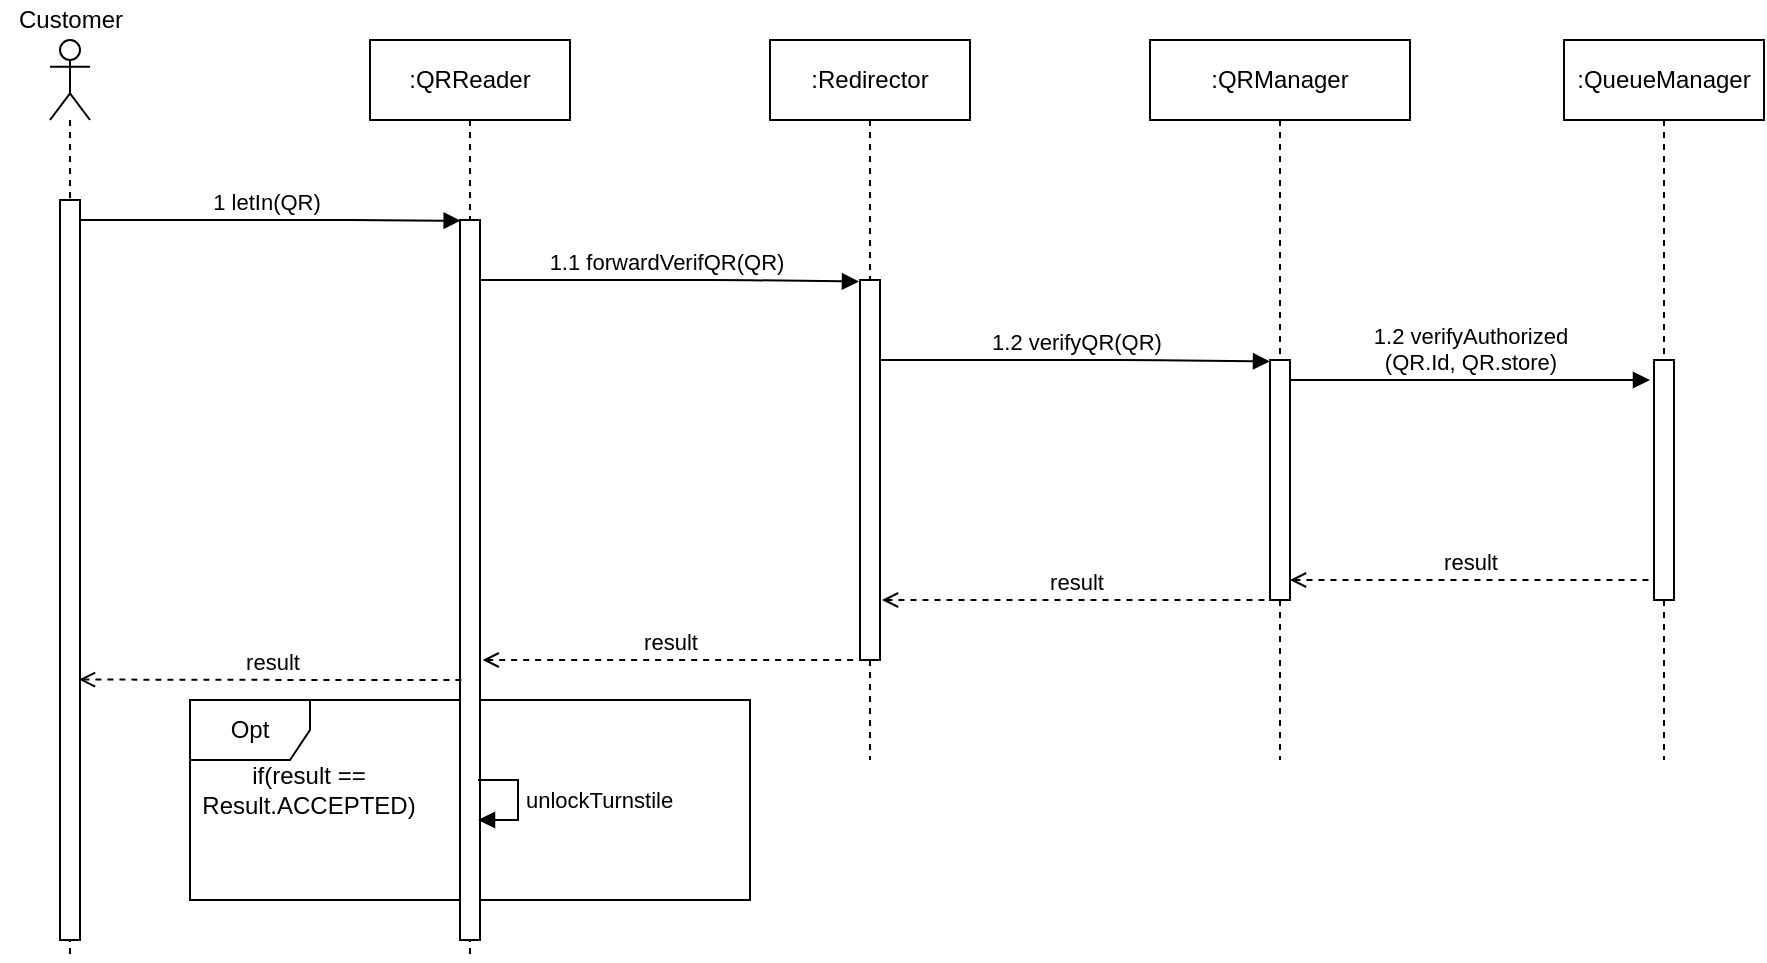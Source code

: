<mxfile version="13.9.9" type="device"><diagram id="3pW1_D6fCtugZRDtGMTi" name="Page-1"><mxGraphModel dx="905" dy="705" grid="1" gridSize="10" guides="1" tooltips="1" connect="1" arrows="1" fold="1" page="1" pageScale="1" pageWidth="827" pageHeight="1169" math="0" shadow="0"><root><mxCell id="0"/><mxCell id="1" parent="0"/><mxCell id="VXokMTatOYehGlSVQJwg-26" value="Opt" style="shape=umlFrame;whiteSpace=wrap;html=1;" parent="1" vertex="1"><mxGeometry x="260" y="370" width="280" height="100" as="geometry"/></mxCell><mxCell id="ByHkQMEVpWtqvZXblwom-11" value="&lt;div&gt;1.1 forwardVerifQR(QR)&lt;/div&gt;" style="html=1;verticalAlign=bottom;endArrow=block;entryX=-0.05;entryY=0.004;entryDx=0;entryDy=0;entryPerimeter=0;" parent="1" target="ByHkQMEVpWtqvZXblwom-12" edge="1"><mxGeometry width="80" relative="1" as="geometry"><mxPoint x="400" y="160" as="sourcePoint"/><mxPoint x="600" y="160" as="targetPoint"/><Array as="points"><mxPoint x="530.5" y="160"/></Array></mxGeometry></mxCell><mxCell id="ByHkQMEVpWtqvZXblwom-9" value="&lt;div&gt;1 letIn(QR)&lt;/div&gt;" style="html=1;verticalAlign=bottom;endArrow=block;entryX=0.033;entryY=0.001;entryDx=0;entryDy=0;entryPerimeter=0;" parent="1" target="ByHkQMEVpWtqvZXblwom-10" edge="1"><mxGeometry width="80" relative="1" as="geometry"><mxPoint x="199.5" y="130" as="sourcePoint"/><mxPoint x="359.5" y="130" as="targetPoint"/><Array as="points"><mxPoint x="330" y="130"/></Array></mxGeometry></mxCell><mxCell id="ByHkQMEVpWtqvZXblwom-1" value="" style="shape=umlLifeline;participant=umlActor;perimeter=lifelinePerimeter;whiteSpace=wrap;html=1;container=1;collapsible=0;recursiveResize=0;verticalAlign=top;spacingTop=36;outlineConnect=0;" parent="1" vertex="1"><mxGeometry x="190" y="40" width="20" height="460" as="geometry"/></mxCell><mxCell id="ByHkQMEVpWtqvZXblwom-8" value="" style="html=1;points=[];perimeter=orthogonalPerimeter;" parent="ByHkQMEVpWtqvZXblwom-1" vertex="1"><mxGeometry x="5" y="80" width="10" height="370" as="geometry"/></mxCell><mxCell id="ByHkQMEVpWtqvZXblwom-2" value="&lt;div&gt;:QRReader&lt;/div&gt;" style="shape=umlLifeline;perimeter=lifelinePerimeter;whiteSpace=wrap;html=1;container=1;collapsible=0;recursiveResize=0;outlineConnect=0;" parent="1" vertex="1"><mxGeometry x="350" y="40" width="100" height="460" as="geometry"/></mxCell><mxCell id="ByHkQMEVpWtqvZXblwom-10" value="" style="html=1;points=[];perimeter=orthogonalPerimeter;" parent="ByHkQMEVpWtqvZXblwom-2" vertex="1"><mxGeometry x="45" y="90" width="10" height="360" as="geometry"/></mxCell><mxCell id="ByHkQMEVpWtqvZXblwom-3" value=":Redirector" style="shape=umlLifeline;perimeter=lifelinePerimeter;whiteSpace=wrap;html=1;container=1;collapsible=0;recursiveResize=0;outlineConnect=0;" parent="1" vertex="1"><mxGeometry x="550" y="40" width="100" height="360" as="geometry"/></mxCell><mxCell id="ByHkQMEVpWtqvZXblwom-5" value=":QueueManager" style="shape=umlLifeline;perimeter=lifelinePerimeter;whiteSpace=wrap;html=1;container=1;collapsible=0;recursiveResize=0;outlineConnect=0;" parent="1" vertex="1"><mxGeometry x="947" y="40" width="100" height="360" as="geometry"/></mxCell><mxCell id="VXokMTatOYehGlSVQJwg-23" value="" style="html=1;points=[];perimeter=orthogonalPerimeter;" parent="ByHkQMEVpWtqvZXblwom-5" vertex="1"><mxGeometry x="45" y="160" width="10" height="120" as="geometry"/></mxCell><mxCell id="ByHkQMEVpWtqvZXblwom-4" value=":QRManager" style="shape=umlLifeline;perimeter=lifelinePerimeter;whiteSpace=wrap;html=1;container=1;collapsible=0;recursiveResize=0;outlineConnect=0;" parent="1" vertex="1"><mxGeometry x="740" y="40" width="130" height="360" as="geometry"/></mxCell><mxCell id="ByHkQMEVpWtqvZXblwom-12" value="" style="html=1;points=[];perimeter=orthogonalPerimeter;" parent="1" vertex="1"><mxGeometry x="595" y="160" width="10" height="190" as="geometry"/></mxCell><mxCell id="ByHkQMEVpWtqvZXblwom-13" value="&lt;div&gt;1.2 verifyQR(QR)&lt;/div&gt;" style="html=1;verticalAlign=bottom;endArrow=block;entryX=0;entryY=0.006;entryDx=0;entryDy=0;entryPerimeter=0;" parent="1" target="VXokMTatOYehGlSVQJwg-12" edge="1"><mxGeometry width="80" relative="1" as="geometry"><mxPoint x="605" y="200" as="sourcePoint"/><mxPoint x="790" y="200" as="targetPoint"/><Array as="points"><mxPoint x="735.5" y="200"/></Array></mxGeometry></mxCell><mxCell id="ByHkQMEVpWtqvZXblwom-19" value="result" style="html=1;verticalAlign=bottom;endArrow=none;endFill=0;startArrow=open;startFill=0;exitX=0.95;exitY=1;exitDx=0;exitDy=0;exitPerimeter=0;dashed=1;" parent="1" edge="1"><mxGeometry width="80" relative="1" as="geometry"><mxPoint x="606" y="320" as="sourcePoint"/><mxPoint x="800" y="320" as="targetPoint"/><Array as="points"><mxPoint x="732" y="320"/></Array></mxGeometry></mxCell><mxCell id="ByHkQMEVpWtqvZXblwom-20" value="result" style="html=1;verticalAlign=bottom;endArrow=none;endFill=0;startArrow=open;startFill=0;entryX=0.016;entryY=0.412;entryDx=0;entryDy=0;entryPerimeter=0;exitX=0.95;exitY=1;exitDx=0;exitDy=0;exitPerimeter=0;dashed=1;" parent="1" edge="1"><mxGeometry width="80" relative="1" as="geometry"><mxPoint x="406.34" y="350.0" as="sourcePoint"/><mxPoint x="594.0" y="350.04" as="targetPoint"/><Array as="points"><mxPoint x="532.34" y="350"/></Array></mxGeometry></mxCell><mxCell id="ByHkQMEVpWtqvZXblwom-22" value="Customer" style="text;html=1;align=center;verticalAlign=middle;resizable=0;points=[];autosize=1;" parent="1" vertex="1"><mxGeometry x="165" y="20" width="70" height="20" as="geometry"/></mxCell><mxCell id="VXokMTatOYehGlSVQJwg-12" value="" style="html=1;points=[];perimeter=orthogonalPerimeter;" parent="1" vertex="1"><mxGeometry x="800" y="200" width="10" height="120" as="geometry"/></mxCell><mxCell id="VXokMTatOYehGlSVQJwg-22" value="&lt;div&gt;1.2 verifyAuthorized&lt;/div&gt;&lt;div&gt;(QR.Id, QR.store)&lt;/div&gt;" style="html=1;verticalAlign=bottom;endArrow=block;" parent="1" edge="1"><mxGeometry width="80" relative="1" as="geometry"><mxPoint x="810" y="210" as="sourcePoint"/><mxPoint x="990" y="210" as="targetPoint"/><Array as="points"><mxPoint x="880" y="210"/></Array></mxGeometry></mxCell><mxCell id="VXokMTatOYehGlSVQJwg-24" value="result" style="html=1;verticalAlign=bottom;endArrow=none;endFill=0;startArrow=open;startFill=0;exitX=0.95;exitY=1;exitDx=0;exitDy=0;exitPerimeter=0;dashed=1;" parent="1" edge="1"><mxGeometry width="80" relative="1" as="geometry"><mxPoint x="810" y="310" as="sourcePoint"/><mxPoint x="990" y="310" as="targetPoint"/><Array as="points"><mxPoint x="936" y="310"/></Array></mxGeometry></mxCell><mxCell id="VXokMTatOYehGlSVQJwg-25" value="result" style="html=1;verticalAlign=bottom;endArrow=none;endFill=0;startArrow=open;startFill=0;entryX=0.016;entryY=0.412;entryDx=0;entryDy=0;entryPerimeter=0;exitX=0.949;exitY=0.648;exitDx=0;exitDy=0;exitPerimeter=0;dashed=1;" parent="1" edge="1" source="ByHkQMEVpWtqvZXblwom-8"><mxGeometry width="80" relative="1" as="geometry"><mxPoint x="210.0" y="360" as="sourcePoint"/><mxPoint x="397.66" y="360.04" as="targetPoint"/><Array as="points"><mxPoint x="336" y="360"/></Array></mxGeometry></mxCell><mxCell id="VXokMTatOYehGlSVQJwg-27" value="if(result ==&lt;br&gt;Result.ACCEPTED)" style="text;html=1;align=center;verticalAlign=middle;resizable=0;points=[];autosize=1;" parent="1" vertex="1"><mxGeometry x="259" y="400" width="120" height="30" as="geometry"/></mxCell><mxCell id="EcIdsh9zkXaIiud5MpgR-3" value="unlockTurnstile" style="edgeStyle=orthogonalEdgeStyle;html=1;align=left;spacingLeft=2;endArrow=block;rounded=0;entryX=1;entryY=0;" edge="1" parent="1"><mxGeometry relative="1" as="geometry"><mxPoint x="404" y="410" as="sourcePoint"/><Array as="points"><mxPoint x="424" y="410"/></Array><mxPoint x="404" y="430" as="targetPoint"/></mxGeometry></mxCell></root></mxGraphModel></diagram></mxfile>